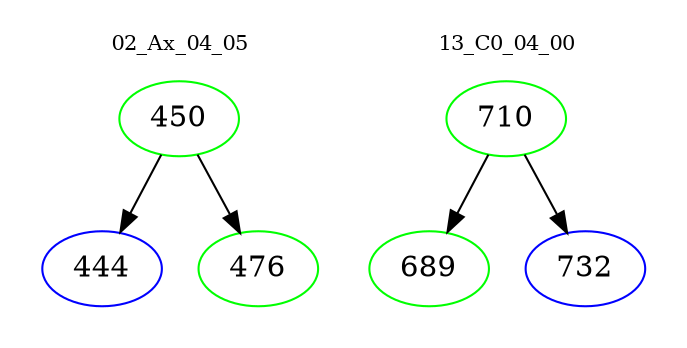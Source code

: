 digraph{
subgraph cluster_0 {
color = white
label = "02_Ax_04_05";
fontsize=10;
T0_450 [label="450", color="green"]
T0_450 -> T0_444 [color="black"]
T0_444 [label="444", color="blue"]
T0_450 -> T0_476 [color="black"]
T0_476 [label="476", color="green"]
}
subgraph cluster_1 {
color = white
label = "13_C0_04_00";
fontsize=10;
T1_710 [label="710", color="green"]
T1_710 -> T1_689 [color="black"]
T1_689 [label="689", color="green"]
T1_710 -> T1_732 [color="black"]
T1_732 [label="732", color="blue"]
}
}
